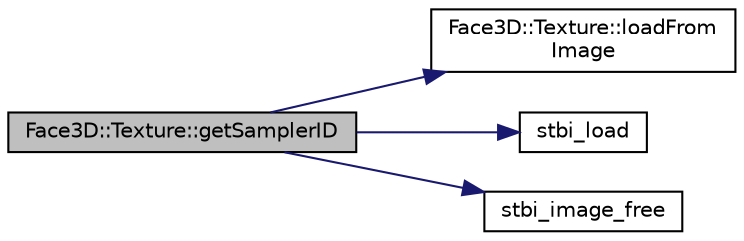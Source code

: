 digraph "Face3D::Texture::getSamplerID"
{
  edge [fontname="Helvetica",fontsize="10",labelfontname="Helvetica",labelfontsize="10"];
  node [fontname="Helvetica",fontsize="10",shape=record];
  rankdir="LR";
  Node1 [label="Face3D::Texture::getSamplerID",height=0.2,width=0.4,color="black", fillcolor="grey75", style="filled", fontcolor="black"];
  Node1 -> Node2 [color="midnightblue",fontsize="10",style="solid",fontname="Helvetica"];
  Node2 [label="Face3D::Texture::loadFrom\lImage",height=0.2,width=0.4,color="black", fillcolor="white", style="filled",URL="$class_face3_d_1_1_texture.html#a297188d7d9549841d4351d8d0017aadf"];
  Node1 -> Node3 [color="midnightblue",fontsize="10",style="solid",fontname="Helvetica"];
  Node3 [label="stbi_load",height=0.2,width=0.4,color="black", fillcolor="white", style="filled",URL="$stb__image_8h.html#afc1b308e85e352b39bdd6ab1a3276a22"];
  Node1 -> Node4 [color="midnightblue",fontsize="10",style="solid",fontname="Helvetica"];
  Node4 [label="stbi_image_free",height=0.2,width=0.4,color="black", fillcolor="white", style="filled",URL="$stb__image_8h.html#ad3e11bb44412a7ba348acfbad09caacb"];
}
